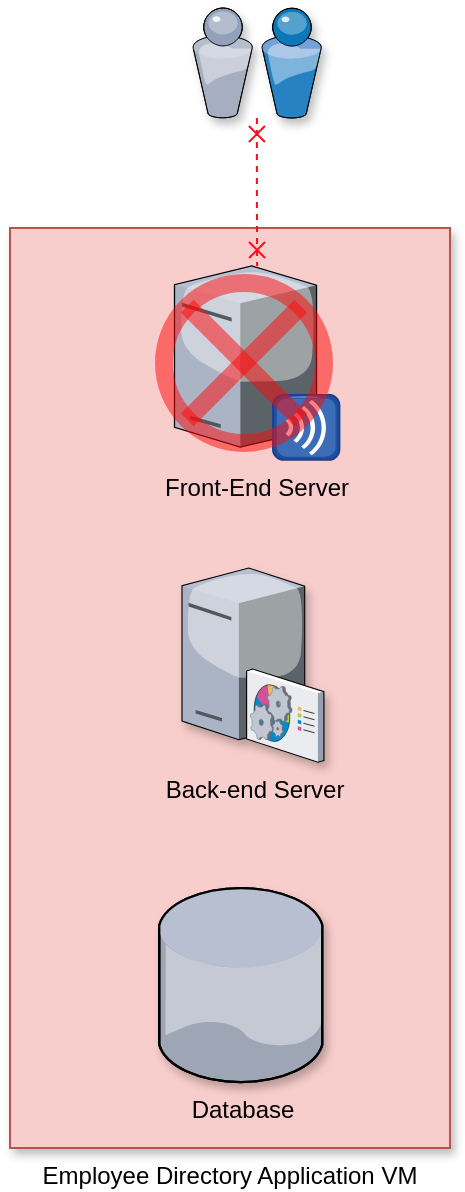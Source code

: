 <mxfile version="12.7.9" type="device"><diagram name="Page-1" id="822b0af5-4adb-64df-f703-e8dfc1f81529"><mxGraphModel dx="1422" dy="751" grid="1" gridSize="10" guides="1" tooltips="1" connect="1" arrows="1" fold="1" page="1" pageScale="1" pageWidth="1100" pageHeight="850" background="#ffffff" math="0" shadow="0"><root><mxCell id="0"/><mxCell id="1" parent="0"/><mxCell id="7e7BQ_-c0STVDyYA_Ri2-6" value="Employee Directory Application VM" style="rounded=0;whiteSpace=wrap;html=1;shadow=1;strokeColor=#b85450;fillColor=#f8cecc;labelPosition=center;verticalLabelPosition=bottom;align=center;verticalAlign=top;" parent="1" vertex="1"><mxGeometry x="280" y="230" width="220" height="460" as="geometry"/></mxCell><mxCell id="53UUXx8UdLJFwlcdV92O-5" style="edgeStyle=orthogonalEdgeStyle;rounded=0;orthogonalLoop=1;jettySize=auto;html=1;fontSize=16;startArrow=cross;startFill=0;endArrow=cross;endFill=0;dashed=1;strokeColor=#FF0A1B;" edge="1" parent="1" source="qooCzj0sSRNJPpl9ZEZt-1" target="iFfxKbLt2-G836pS57oZ-4"><mxGeometry relative="1" as="geometry"/></mxCell><mxCell id="qooCzj0sSRNJPpl9ZEZt-1" value="" style="verticalLabelPosition=top;aspect=fixed;html=1;verticalAlign=bottom;strokeColor=none;align=center;outlineConnect=0;shape=mxgraph.citrix.users;shadow=1;labelPosition=center;" parent="1" vertex="1"><mxGeometry x="371.22" y="120" width="64.5" height="55" as="geometry"/></mxCell><mxCell id="qooCzj0sSRNJPpl9ZEZt-14" value="Database" style="verticalLabelPosition=bottom;aspect=fixed;html=1;verticalAlign=top;strokeColor=none;align=center;outlineConnect=0;shape=mxgraph.citrix.database;shadow=1;fontFamily=Helvetica;fontSize=12;fontColor=#000000;fillColor=#ffffff;" parent="1" vertex="1"><mxGeometry x="354.55" y="560" width="82.45" height="97" as="geometry"/></mxCell><mxCell id="qooCzj0sSRNJPpl9ZEZt-16" value="Back-end Server" style="verticalLabelPosition=bottom;aspect=fixed;html=1;verticalAlign=top;strokeColor=none;align=center;outlineConnect=0;shape=mxgraph.citrix.command_center;shadow=1;fontFamily=Helvetica;fontSize=12;fontColor=#000000;fillColor=#ffffff;" parent="1" vertex="1"><mxGeometry x="366" y="400" width="71" height="97" as="geometry"/></mxCell><mxCell id="iFfxKbLt2-G836pS57oZ-4" value="Front-End Server" style="verticalLabelPosition=bottom;aspect=fixed;html=1;verticalAlign=top;strokeColor=none;align=center;outlineConnect=0;shape=mxgraph.citrix.merchandising_server;fontFamily=Helvetica;fontSize=12;fontColor=#000000;fillColor=#ffffff;gradientColor=none;" parent="1" vertex="1"><mxGeometry x="362.25" y="249" width="82.45" height="97" as="geometry"/></mxCell><mxCell id="53UUXx8UdLJFwlcdV92O-6" value="" style="shape=sumEllipse;perimeter=ellipsePerimeter;whiteSpace=wrap;html=1;backgroundOutline=1;fillColor=none;gradientColor=none;fontSize=16;strokeColor=#FF0808;strokeWidth=9;opacity=50;" vertex="1" parent="1"><mxGeometry x="357" y="257.5" width="80" height="80" as="geometry"/></mxCell></root></mxGraphModel></diagram></mxfile>
